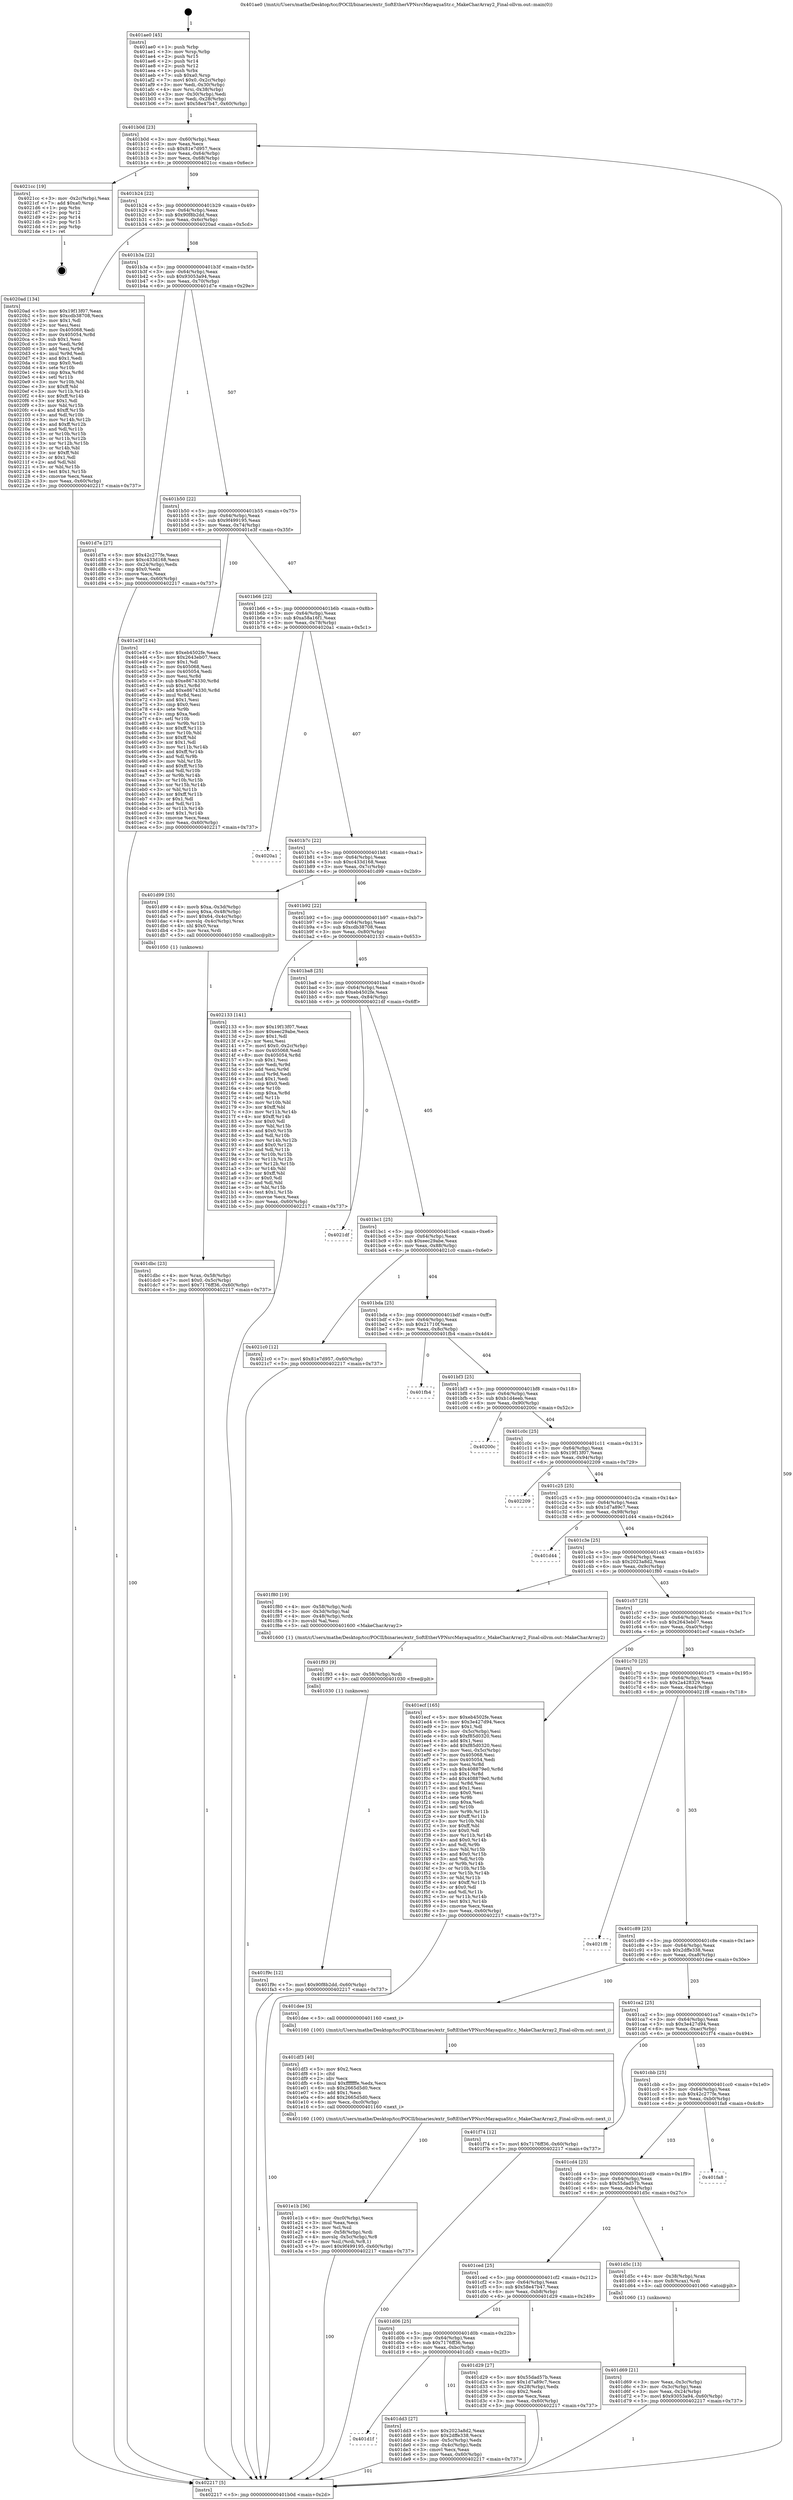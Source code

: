 digraph "0x401ae0" {
  label = "0x401ae0 (/mnt/c/Users/mathe/Desktop/tcc/POCII/binaries/extr_SoftEtherVPNsrcMayaquaStr.c_MakeCharArray2_Final-ollvm.out::main(0))"
  labelloc = "t"
  node[shape=record]

  Entry [label="",width=0.3,height=0.3,shape=circle,fillcolor=black,style=filled]
  "0x401b0d" [label="{
     0x401b0d [23]\l
     | [instrs]\l
     &nbsp;&nbsp;0x401b0d \<+3\>: mov -0x60(%rbp),%eax\l
     &nbsp;&nbsp;0x401b10 \<+2\>: mov %eax,%ecx\l
     &nbsp;&nbsp;0x401b12 \<+6\>: sub $0x81e7d957,%ecx\l
     &nbsp;&nbsp;0x401b18 \<+3\>: mov %eax,-0x64(%rbp)\l
     &nbsp;&nbsp;0x401b1b \<+3\>: mov %ecx,-0x68(%rbp)\l
     &nbsp;&nbsp;0x401b1e \<+6\>: je 00000000004021cc \<main+0x6ec\>\l
  }"]
  "0x4021cc" [label="{
     0x4021cc [19]\l
     | [instrs]\l
     &nbsp;&nbsp;0x4021cc \<+3\>: mov -0x2c(%rbp),%eax\l
     &nbsp;&nbsp;0x4021cf \<+7\>: add $0xa0,%rsp\l
     &nbsp;&nbsp;0x4021d6 \<+1\>: pop %rbx\l
     &nbsp;&nbsp;0x4021d7 \<+2\>: pop %r12\l
     &nbsp;&nbsp;0x4021d9 \<+2\>: pop %r14\l
     &nbsp;&nbsp;0x4021db \<+2\>: pop %r15\l
     &nbsp;&nbsp;0x4021dd \<+1\>: pop %rbp\l
     &nbsp;&nbsp;0x4021de \<+1\>: ret\l
  }"]
  "0x401b24" [label="{
     0x401b24 [22]\l
     | [instrs]\l
     &nbsp;&nbsp;0x401b24 \<+5\>: jmp 0000000000401b29 \<main+0x49\>\l
     &nbsp;&nbsp;0x401b29 \<+3\>: mov -0x64(%rbp),%eax\l
     &nbsp;&nbsp;0x401b2c \<+5\>: sub $0x90f8b2dd,%eax\l
     &nbsp;&nbsp;0x401b31 \<+3\>: mov %eax,-0x6c(%rbp)\l
     &nbsp;&nbsp;0x401b34 \<+6\>: je 00000000004020ad \<main+0x5cd\>\l
  }"]
  Exit [label="",width=0.3,height=0.3,shape=circle,fillcolor=black,style=filled,peripheries=2]
  "0x4020ad" [label="{
     0x4020ad [134]\l
     | [instrs]\l
     &nbsp;&nbsp;0x4020ad \<+5\>: mov $0x19f13f07,%eax\l
     &nbsp;&nbsp;0x4020b2 \<+5\>: mov $0xcdb38708,%ecx\l
     &nbsp;&nbsp;0x4020b7 \<+2\>: mov $0x1,%dl\l
     &nbsp;&nbsp;0x4020b9 \<+2\>: xor %esi,%esi\l
     &nbsp;&nbsp;0x4020bb \<+7\>: mov 0x405068,%edi\l
     &nbsp;&nbsp;0x4020c2 \<+8\>: mov 0x405054,%r8d\l
     &nbsp;&nbsp;0x4020ca \<+3\>: sub $0x1,%esi\l
     &nbsp;&nbsp;0x4020cd \<+3\>: mov %edi,%r9d\l
     &nbsp;&nbsp;0x4020d0 \<+3\>: add %esi,%r9d\l
     &nbsp;&nbsp;0x4020d3 \<+4\>: imul %r9d,%edi\l
     &nbsp;&nbsp;0x4020d7 \<+3\>: and $0x1,%edi\l
     &nbsp;&nbsp;0x4020da \<+3\>: cmp $0x0,%edi\l
     &nbsp;&nbsp;0x4020dd \<+4\>: sete %r10b\l
     &nbsp;&nbsp;0x4020e1 \<+4\>: cmp $0xa,%r8d\l
     &nbsp;&nbsp;0x4020e5 \<+4\>: setl %r11b\l
     &nbsp;&nbsp;0x4020e9 \<+3\>: mov %r10b,%bl\l
     &nbsp;&nbsp;0x4020ec \<+3\>: xor $0xff,%bl\l
     &nbsp;&nbsp;0x4020ef \<+3\>: mov %r11b,%r14b\l
     &nbsp;&nbsp;0x4020f2 \<+4\>: xor $0xff,%r14b\l
     &nbsp;&nbsp;0x4020f6 \<+3\>: xor $0x1,%dl\l
     &nbsp;&nbsp;0x4020f9 \<+3\>: mov %bl,%r15b\l
     &nbsp;&nbsp;0x4020fc \<+4\>: and $0xff,%r15b\l
     &nbsp;&nbsp;0x402100 \<+3\>: and %dl,%r10b\l
     &nbsp;&nbsp;0x402103 \<+3\>: mov %r14b,%r12b\l
     &nbsp;&nbsp;0x402106 \<+4\>: and $0xff,%r12b\l
     &nbsp;&nbsp;0x40210a \<+3\>: and %dl,%r11b\l
     &nbsp;&nbsp;0x40210d \<+3\>: or %r10b,%r15b\l
     &nbsp;&nbsp;0x402110 \<+3\>: or %r11b,%r12b\l
     &nbsp;&nbsp;0x402113 \<+3\>: xor %r12b,%r15b\l
     &nbsp;&nbsp;0x402116 \<+3\>: or %r14b,%bl\l
     &nbsp;&nbsp;0x402119 \<+3\>: xor $0xff,%bl\l
     &nbsp;&nbsp;0x40211c \<+3\>: or $0x1,%dl\l
     &nbsp;&nbsp;0x40211f \<+2\>: and %dl,%bl\l
     &nbsp;&nbsp;0x402121 \<+3\>: or %bl,%r15b\l
     &nbsp;&nbsp;0x402124 \<+4\>: test $0x1,%r15b\l
     &nbsp;&nbsp;0x402128 \<+3\>: cmovne %ecx,%eax\l
     &nbsp;&nbsp;0x40212b \<+3\>: mov %eax,-0x60(%rbp)\l
     &nbsp;&nbsp;0x40212e \<+5\>: jmp 0000000000402217 \<main+0x737\>\l
  }"]
  "0x401b3a" [label="{
     0x401b3a [22]\l
     | [instrs]\l
     &nbsp;&nbsp;0x401b3a \<+5\>: jmp 0000000000401b3f \<main+0x5f\>\l
     &nbsp;&nbsp;0x401b3f \<+3\>: mov -0x64(%rbp),%eax\l
     &nbsp;&nbsp;0x401b42 \<+5\>: sub $0x93053a94,%eax\l
     &nbsp;&nbsp;0x401b47 \<+3\>: mov %eax,-0x70(%rbp)\l
     &nbsp;&nbsp;0x401b4a \<+6\>: je 0000000000401d7e \<main+0x29e\>\l
  }"]
  "0x401f9c" [label="{
     0x401f9c [12]\l
     | [instrs]\l
     &nbsp;&nbsp;0x401f9c \<+7\>: movl $0x90f8b2dd,-0x60(%rbp)\l
     &nbsp;&nbsp;0x401fa3 \<+5\>: jmp 0000000000402217 \<main+0x737\>\l
  }"]
  "0x401d7e" [label="{
     0x401d7e [27]\l
     | [instrs]\l
     &nbsp;&nbsp;0x401d7e \<+5\>: mov $0x42c277fe,%eax\l
     &nbsp;&nbsp;0x401d83 \<+5\>: mov $0xc433d168,%ecx\l
     &nbsp;&nbsp;0x401d88 \<+3\>: mov -0x24(%rbp),%edx\l
     &nbsp;&nbsp;0x401d8b \<+3\>: cmp $0x0,%edx\l
     &nbsp;&nbsp;0x401d8e \<+3\>: cmove %ecx,%eax\l
     &nbsp;&nbsp;0x401d91 \<+3\>: mov %eax,-0x60(%rbp)\l
     &nbsp;&nbsp;0x401d94 \<+5\>: jmp 0000000000402217 \<main+0x737\>\l
  }"]
  "0x401b50" [label="{
     0x401b50 [22]\l
     | [instrs]\l
     &nbsp;&nbsp;0x401b50 \<+5\>: jmp 0000000000401b55 \<main+0x75\>\l
     &nbsp;&nbsp;0x401b55 \<+3\>: mov -0x64(%rbp),%eax\l
     &nbsp;&nbsp;0x401b58 \<+5\>: sub $0x9f499195,%eax\l
     &nbsp;&nbsp;0x401b5d \<+3\>: mov %eax,-0x74(%rbp)\l
     &nbsp;&nbsp;0x401b60 \<+6\>: je 0000000000401e3f \<main+0x35f\>\l
  }"]
  "0x401f93" [label="{
     0x401f93 [9]\l
     | [instrs]\l
     &nbsp;&nbsp;0x401f93 \<+4\>: mov -0x58(%rbp),%rdi\l
     &nbsp;&nbsp;0x401f97 \<+5\>: call 0000000000401030 \<free@plt\>\l
     | [calls]\l
     &nbsp;&nbsp;0x401030 \{1\} (unknown)\l
  }"]
  "0x401e3f" [label="{
     0x401e3f [144]\l
     | [instrs]\l
     &nbsp;&nbsp;0x401e3f \<+5\>: mov $0xeb4502fe,%eax\l
     &nbsp;&nbsp;0x401e44 \<+5\>: mov $0x2643eb07,%ecx\l
     &nbsp;&nbsp;0x401e49 \<+2\>: mov $0x1,%dl\l
     &nbsp;&nbsp;0x401e4b \<+7\>: mov 0x405068,%esi\l
     &nbsp;&nbsp;0x401e52 \<+7\>: mov 0x405054,%edi\l
     &nbsp;&nbsp;0x401e59 \<+3\>: mov %esi,%r8d\l
     &nbsp;&nbsp;0x401e5c \<+7\>: sub $0xe8674330,%r8d\l
     &nbsp;&nbsp;0x401e63 \<+4\>: sub $0x1,%r8d\l
     &nbsp;&nbsp;0x401e67 \<+7\>: add $0xe8674330,%r8d\l
     &nbsp;&nbsp;0x401e6e \<+4\>: imul %r8d,%esi\l
     &nbsp;&nbsp;0x401e72 \<+3\>: and $0x1,%esi\l
     &nbsp;&nbsp;0x401e75 \<+3\>: cmp $0x0,%esi\l
     &nbsp;&nbsp;0x401e78 \<+4\>: sete %r9b\l
     &nbsp;&nbsp;0x401e7c \<+3\>: cmp $0xa,%edi\l
     &nbsp;&nbsp;0x401e7f \<+4\>: setl %r10b\l
     &nbsp;&nbsp;0x401e83 \<+3\>: mov %r9b,%r11b\l
     &nbsp;&nbsp;0x401e86 \<+4\>: xor $0xff,%r11b\l
     &nbsp;&nbsp;0x401e8a \<+3\>: mov %r10b,%bl\l
     &nbsp;&nbsp;0x401e8d \<+3\>: xor $0xff,%bl\l
     &nbsp;&nbsp;0x401e90 \<+3\>: xor $0x1,%dl\l
     &nbsp;&nbsp;0x401e93 \<+3\>: mov %r11b,%r14b\l
     &nbsp;&nbsp;0x401e96 \<+4\>: and $0xff,%r14b\l
     &nbsp;&nbsp;0x401e9a \<+3\>: and %dl,%r9b\l
     &nbsp;&nbsp;0x401e9d \<+3\>: mov %bl,%r15b\l
     &nbsp;&nbsp;0x401ea0 \<+4\>: and $0xff,%r15b\l
     &nbsp;&nbsp;0x401ea4 \<+3\>: and %dl,%r10b\l
     &nbsp;&nbsp;0x401ea7 \<+3\>: or %r9b,%r14b\l
     &nbsp;&nbsp;0x401eaa \<+3\>: or %r10b,%r15b\l
     &nbsp;&nbsp;0x401ead \<+3\>: xor %r15b,%r14b\l
     &nbsp;&nbsp;0x401eb0 \<+3\>: or %bl,%r11b\l
     &nbsp;&nbsp;0x401eb3 \<+4\>: xor $0xff,%r11b\l
     &nbsp;&nbsp;0x401eb7 \<+3\>: or $0x1,%dl\l
     &nbsp;&nbsp;0x401eba \<+3\>: and %dl,%r11b\l
     &nbsp;&nbsp;0x401ebd \<+3\>: or %r11b,%r14b\l
     &nbsp;&nbsp;0x401ec0 \<+4\>: test $0x1,%r14b\l
     &nbsp;&nbsp;0x401ec4 \<+3\>: cmovne %ecx,%eax\l
     &nbsp;&nbsp;0x401ec7 \<+3\>: mov %eax,-0x60(%rbp)\l
     &nbsp;&nbsp;0x401eca \<+5\>: jmp 0000000000402217 \<main+0x737\>\l
  }"]
  "0x401b66" [label="{
     0x401b66 [22]\l
     | [instrs]\l
     &nbsp;&nbsp;0x401b66 \<+5\>: jmp 0000000000401b6b \<main+0x8b\>\l
     &nbsp;&nbsp;0x401b6b \<+3\>: mov -0x64(%rbp),%eax\l
     &nbsp;&nbsp;0x401b6e \<+5\>: sub $0xa58a16f1,%eax\l
     &nbsp;&nbsp;0x401b73 \<+3\>: mov %eax,-0x78(%rbp)\l
     &nbsp;&nbsp;0x401b76 \<+6\>: je 00000000004020a1 \<main+0x5c1\>\l
  }"]
  "0x401e1b" [label="{
     0x401e1b [36]\l
     | [instrs]\l
     &nbsp;&nbsp;0x401e1b \<+6\>: mov -0xc0(%rbp),%ecx\l
     &nbsp;&nbsp;0x401e21 \<+3\>: imul %eax,%ecx\l
     &nbsp;&nbsp;0x401e24 \<+3\>: mov %cl,%sil\l
     &nbsp;&nbsp;0x401e27 \<+4\>: mov -0x58(%rbp),%rdi\l
     &nbsp;&nbsp;0x401e2b \<+4\>: movslq -0x5c(%rbp),%r8\l
     &nbsp;&nbsp;0x401e2f \<+4\>: mov %sil,(%rdi,%r8,1)\l
     &nbsp;&nbsp;0x401e33 \<+7\>: movl $0x9f499195,-0x60(%rbp)\l
     &nbsp;&nbsp;0x401e3a \<+5\>: jmp 0000000000402217 \<main+0x737\>\l
  }"]
  "0x4020a1" [label="{
     0x4020a1\l
  }", style=dashed]
  "0x401b7c" [label="{
     0x401b7c [22]\l
     | [instrs]\l
     &nbsp;&nbsp;0x401b7c \<+5\>: jmp 0000000000401b81 \<main+0xa1\>\l
     &nbsp;&nbsp;0x401b81 \<+3\>: mov -0x64(%rbp),%eax\l
     &nbsp;&nbsp;0x401b84 \<+5\>: sub $0xc433d168,%eax\l
     &nbsp;&nbsp;0x401b89 \<+3\>: mov %eax,-0x7c(%rbp)\l
     &nbsp;&nbsp;0x401b8c \<+6\>: je 0000000000401d99 \<main+0x2b9\>\l
  }"]
  "0x401df3" [label="{
     0x401df3 [40]\l
     | [instrs]\l
     &nbsp;&nbsp;0x401df3 \<+5\>: mov $0x2,%ecx\l
     &nbsp;&nbsp;0x401df8 \<+1\>: cltd\l
     &nbsp;&nbsp;0x401df9 \<+2\>: idiv %ecx\l
     &nbsp;&nbsp;0x401dfb \<+6\>: imul $0xfffffffe,%edx,%ecx\l
     &nbsp;&nbsp;0x401e01 \<+6\>: sub $0x2665d5d0,%ecx\l
     &nbsp;&nbsp;0x401e07 \<+3\>: add $0x1,%ecx\l
     &nbsp;&nbsp;0x401e0a \<+6\>: add $0x2665d5d0,%ecx\l
     &nbsp;&nbsp;0x401e10 \<+6\>: mov %ecx,-0xc0(%rbp)\l
     &nbsp;&nbsp;0x401e16 \<+5\>: call 0000000000401160 \<next_i\>\l
     | [calls]\l
     &nbsp;&nbsp;0x401160 \{100\} (/mnt/c/Users/mathe/Desktop/tcc/POCII/binaries/extr_SoftEtherVPNsrcMayaquaStr.c_MakeCharArray2_Final-ollvm.out::next_i)\l
  }"]
  "0x401d99" [label="{
     0x401d99 [35]\l
     | [instrs]\l
     &nbsp;&nbsp;0x401d99 \<+4\>: movb $0xa,-0x3d(%rbp)\l
     &nbsp;&nbsp;0x401d9d \<+8\>: movq $0xa,-0x48(%rbp)\l
     &nbsp;&nbsp;0x401da5 \<+7\>: movl $0x64,-0x4c(%rbp)\l
     &nbsp;&nbsp;0x401dac \<+4\>: movslq -0x4c(%rbp),%rax\l
     &nbsp;&nbsp;0x401db0 \<+4\>: shl $0x0,%rax\l
     &nbsp;&nbsp;0x401db4 \<+3\>: mov %rax,%rdi\l
     &nbsp;&nbsp;0x401db7 \<+5\>: call 0000000000401050 \<malloc@plt\>\l
     | [calls]\l
     &nbsp;&nbsp;0x401050 \{1\} (unknown)\l
  }"]
  "0x401b92" [label="{
     0x401b92 [22]\l
     | [instrs]\l
     &nbsp;&nbsp;0x401b92 \<+5\>: jmp 0000000000401b97 \<main+0xb7\>\l
     &nbsp;&nbsp;0x401b97 \<+3\>: mov -0x64(%rbp),%eax\l
     &nbsp;&nbsp;0x401b9a \<+5\>: sub $0xcdb38708,%eax\l
     &nbsp;&nbsp;0x401b9f \<+3\>: mov %eax,-0x80(%rbp)\l
     &nbsp;&nbsp;0x401ba2 \<+6\>: je 0000000000402133 \<main+0x653\>\l
  }"]
  "0x401d1f" [label="{
     0x401d1f\l
  }", style=dashed]
  "0x402133" [label="{
     0x402133 [141]\l
     | [instrs]\l
     &nbsp;&nbsp;0x402133 \<+5\>: mov $0x19f13f07,%eax\l
     &nbsp;&nbsp;0x402138 \<+5\>: mov $0xeec29abe,%ecx\l
     &nbsp;&nbsp;0x40213d \<+2\>: mov $0x1,%dl\l
     &nbsp;&nbsp;0x40213f \<+2\>: xor %esi,%esi\l
     &nbsp;&nbsp;0x402141 \<+7\>: movl $0x0,-0x2c(%rbp)\l
     &nbsp;&nbsp;0x402148 \<+7\>: mov 0x405068,%edi\l
     &nbsp;&nbsp;0x40214f \<+8\>: mov 0x405054,%r8d\l
     &nbsp;&nbsp;0x402157 \<+3\>: sub $0x1,%esi\l
     &nbsp;&nbsp;0x40215a \<+3\>: mov %edi,%r9d\l
     &nbsp;&nbsp;0x40215d \<+3\>: add %esi,%r9d\l
     &nbsp;&nbsp;0x402160 \<+4\>: imul %r9d,%edi\l
     &nbsp;&nbsp;0x402164 \<+3\>: and $0x1,%edi\l
     &nbsp;&nbsp;0x402167 \<+3\>: cmp $0x0,%edi\l
     &nbsp;&nbsp;0x40216a \<+4\>: sete %r10b\l
     &nbsp;&nbsp;0x40216e \<+4\>: cmp $0xa,%r8d\l
     &nbsp;&nbsp;0x402172 \<+4\>: setl %r11b\l
     &nbsp;&nbsp;0x402176 \<+3\>: mov %r10b,%bl\l
     &nbsp;&nbsp;0x402179 \<+3\>: xor $0xff,%bl\l
     &nbsp;&nbsp;0x40217c \<+3\>: mov %r11b,%r14b\l
     &nbsp;&nbsp;0x40217f \<+4\>: xor $0xff,%r14b\l
     &nbsp;&nbsp;0x402183 \<+3\>: xor $0x0,%dl\l
     &nbsp;&nbsp;0x402186 \<+3\>: mov %bl,%r15b\l
     &nbsp;&nbsp;0x402189 \<+4\>: and $0x0,%r15b\l
     &nbsp;&nbsp;0x40218d \<+3\>: and %dl,%r10b\l
     &nbsp;&nbsp;0x402190 \<+3\>: mov %r14b,%r12b\l
     &nbsp;&nbsp;0x402193 \<+4\>: and $0x0,%r12b\l
     &nbsp;&nbsp;0x402197 \<+3\>: and %dl,%r11b\l
     &nbsp;&nbsp;0x40219a \<+3\>: or %r10b,%r15b\l
     &nbsp;&nbsp;0x40219d \<+3\>: or %r11b,%r12b\l
     &nbsp;&nbsp;0x4021a0 \<+3\>: xor %r12b,%r15b\l
     &nbsp;&nbsp;0x4021a3 \<+3\>: or %r14b,%bl\l
     &nbsp;&nbsp;0x4021a6 \<+3\>: xor $0xff,%bl\l
     &nbsp;&nbsp;0x4021a9 \<+3\>: or $0x0,%dl\l
     &nbsp;&nbsp;0x4021ac \<+2\>: and %dl,%bl\l
     &nbsp;&nbsp;0x4021ae \<+3\>: or %bl,%r15b\l
     &nbsp;&nbsp;0x4021b1 \<+4\>: test $0x1,%r15b\l
     &nbsp;&nbsp;0x4021b5 \<+3\>: cmovne %ecx,%eax\l
     &nbsp;&nbsp;0x4021b8 \<+3\>: mov %eax,-0x60(%rbp)\l
     &nbsp;&nbsp;0x4021bb \<+5\>: jmp 0000000000402217 \<main+0x737\>\l
  }"]
  "0x401ba8" [label="{
     0x401ba8 [25]\l
     | [instrs]\l
     &nbsp;&nbsp;0x401ba8 \<+5\>: jmp 0000000000401bad \<main+0xcd\>\l
     &nbsp;&nbsp;0x401bad \<+3\>: mov -0x64(%rbp),%eax\l
     &nbsp;&nbsp;0x401bb0 \<+5\>: sub $0xeb4502fe,%eax\l
     &nbsp;&nbsp;0x401bb5 \<+6\>: mov %eax,-0x84(%rbp)\l
     &nbsp;&nbsp;0x401bbb \<+6\>: je 00000000004021df \<main+0x6ff\>\l
  }"]
  "0x401dd3" [label="{
     0x401dd3 [27]\l
     | [instrs]\l
     &nbsp;&nbsp;0x401dd3 \<+5\>: mov $0x2023a8d2,%eax\l
     &nbsp;&nbsp;0x401dd8 \<+5\>: mov $0x2dffe338,%ecx\l
     &nbsp;&nbsp;0x401ddd \<+3\>: mov -0x5c(%rbp),%edx\l
     &nbsp;&nbsp;0x401de0 \<+3\>: cmp -0x4c(%rbp),%edx\l
     &nbsp;&nbsp;0x401de3 \<+3\>: cmovl %ecx,%eax\l
     &nbsp;&nbsp;0x401de6 \<+3\>: mov %eax,-0x60(%rbp)\l
     &nbsp;&nbsp;0x401de9 \<+5\>: jmp 0000000000402217 \<main+0x737\>\l
  }"]
  "0x4021df" [label="{
     0x4021df\l
  }", style=dashed]
  "0x401bc1" [label="{
     0x401bc1 [25]\l
     | [instrs]\l
     &nbsp;&nbsp;0x401bc1 \<+5\>: jmp 0000000000401bc6 \<main+0xe6\>\l
     &nbsp;&nbsp;0x401bc6 \<+3\>: mov -0x64(%rbp),%eax\l
     &nbsp;&nbsp;0x401bc9 \<+5\>: sub $0xeec29abe,%eax\l
     &nbsp;&nbsp;0x401bce \<+6\>: mov %eax,-0x88(%rbp)\l
     &nbsp;&nbsp;0x401bd4 \<+6\>: je 00000000004021c0 \<main+0x6e0\>\l
  }"]
  "0x401dbc" [label="{
     0x401dbc [23]\l
     | [instrs]\l
     &nbsp;&nbsp;0x401dbc \<+4\>: mov %rax,-0x58(%rbp)\l
     &nbsp;&nbsp;0x401dc0 \<+7\>: movl $0x0,-0x5c(%rbp)\l
     &nbsp;&nbsp;0x401dc7 \<+7\>: movl $0x7176ff36,-0x60(%rbp)\l
     &nbsp;&nbsp;0x401dce \<+5\>: jmp 0000000000402217 \<main+0x737\>\l
  }"]
  "0x4021c0" [label="{
     0x4021c0 [12]\l
     | [instrs]\l
     &nbsp;&nbsp;0x4021c0 \<+7\>: movl $0x81e7d957,-0x60(%rbp)\l
     &nbsp;&nbsp;0x4021c7 \<+5\>: jmp 0000000000402217 \<main+0x737\>\l
  }"]
  "0x401bda" [label="{
     0x401bda [25]\l
     | [instrs]\l
     &nbsp;&nbsp;0x401bda \<+5\>: jmp 0000000000401bdf \<main+0xff\>\l
     &nbsp;&nbsp;0x401bdf \<+3\>: mov -0x64(%rbp),%eax\l
     &nbsp;&nbsp;0x401be2 \<+5\>: sub $0x21710f,%eax\l
     &nbsp;&nbsp;0x401be7 \<+6\>: mov %eax,-0x8c(%rbp)\l
     &nbsp;&nbsp;0x401bed \<+6\>: je 0000000000401fb4 \<main+0x4d4\>\l
  }"]
  "0x401d69" [label="{
     0x401d69 [21]\l
     | [instrs]\l
     &nbsp;&nbsp;0x401d69 \<+3\>: mov %eax,-0x3c(%rbp)\l
     &nbsp;&nbsp;0x401d6c \<+3\>: mov -0x3c(%rbp),%eax\l
     &nbsp;&nbsp;0x401d6f \<+3\>: mov %eax,-0x24(%rbp)\l
     &nbsp;&nbsp;0x401d72 \<+7\>: movl $0x93053a94,-0x60(%rbp)\l
     &nbsp;&nbsp;0x401d79 \<+5\>: jmp 0000000000402217 \<main+0x737\>\l
  }"]
  "0x401fb4" [label="{
     0x401fb4\l
  }", style=dashed]
  "0x401bf3" [label="{
     0x401bf3 [25]\l
     | [instrs]\l
     &nbsp;&nbsp;0x401bf3 \<+5\>: jmp 0000000000401bf8 \<main+0x118\>\l
     &nbsp;&nbsp;0x401bf8 \<+3\>: mov -0x64(%rbp),%eax\l
     &nbsp;&nbsp;0x401bfb \<+5\>: sub $0xb1d4eeb,%eax\l
     &nbsp;&nbsp;0x401c00 \<+6\>: mov %eax,-0x90(%rbp)\l
     &nbsp;&nbsp;0x401c06 \<+6\>: je 000000000040200c \<main+0x52c\>\l
  }"]
  "0x401ae0" [label="{
     0x401ae0 [45]\l
     | [instrs]\l
     &nbsp;&nbsp;0x401ae0 \<+1\>: push %rbp\l
     &nbsp;&nbsp;0x401ae1 \<+3\>: mov %rsp,%rbp\l
     &nbsp;&nbsp;0x401ae4 \<+2\>: push %r15\l
     &nbsp;&nbsp;0x401ae6 \<+2\>: push %r14\l
     &nbsp;&nbsp;0x401ae8 \<+2\>: push %r12\l
     &nbsp;&nbsp;0x401aea \<+1\>: push %rbx\l
     &nbsp;&nbsp;0x401aeb \<+7\>: sub $0xa0,%rsp\l
     &nbsp;&nbsp;0x401af2 \<+7\>: movl $0x0,-0x2c(%rbp)\l
     &nbsp;&nbsp;0x401af9 \<+3\>: mov %edi,-0x30(%rbp)\l
     &nbsp;&nbsp;0x401afc \<+4\>: mov %rsi,-0x38(%rbp)\l
     &nbsp;&nbsp;0x401b00 \<+3\>: mov -0x30(%rbp),%edi\l
     &nbsp;&nbsp;0x401b03 \<+3\>: mov %edi,-0x28(%rbp)\l
     &nbsp;&nbsp;0x401b06 \<+7\>: movl $0x58e47b47,-0x60(%rbp)\l
  }"]
  "0x40200c" [label="{
     0x40200c\l
  }", style=dashed]
  "0x401c0c" [label="{
     0x401c0c [25]\l
     | [instrs]\l
     &nbsp;&nbsp;0x401c0c \<+5\>: jmp 0000000000401c11 \<main+0x131\>\l
     &nbsp;&nbsp;0x401c11 \<+3\>: mov -0x64(%rbp),%eax\l
     &nbsp;&nbsp;0x401c14 \<+5\>: sub $0x19f13f07,%eax\l
     &nbsp;&nbsp;0x401c19 \<+6\>: mov %eax,-0x94(%rbp)\l
     &nbsp;&nbsp;0x401c1f \<+6\>: je 0000000000402209 \<main+0x729\>\l
  }"]
  "0x402217" [label="{
     0x402217 [5]\l
     | [instrs]\l
     &nbsp;&nbsp;0x402217 \<+5\>: jmp 0000000000401b0d \<main+0x2d\>\l
  }"]
  "0x402209" [label="{
     0x402209\l
  }", style=dashed]
  "0x401c25" [label="{
     0x401c25 [25]\l
     | [instrs]\l
     &nbsp;&nbsp;0x401c25 \<+5\>: jmp 0000000000401c2a \<main+0x14a\>\l
     &nbsp;&nbsp;0x401c2a \<+3\>: mov -0x64(%rbp),%eax\l
     &nbsp;&nbsp;0x401c2d \<+5\>: sub $0x1d7a89c7,%eax\l
     &nbsp;&nbsp;0x401c32 \<+6\>: mov %eax,-0x98(%rbp)\l
     &nbsp;&nbsp;0x401c38 \<+6\>: je 0000000000401d44 \<main+0x264\>\l
  }"]
  "0x401d06" [label="{
     0x401d06 [25]\l
     | [instrs]\l
     &nbsp;&nbsp;0x401d06 \<+5\>: jmp 0000000000401d0b \<main+0x22b\>\l
     &nbsp;&nbsp;0x401d0b \<+3\>: mov -0x64(%rbp),%eax\l
     &nbsp;&nbsp;0x401d0e \<+5\>: sub $0x7176ff36,%eax\l
     &nbsp;&nbsp;0x401d13 \<+6\>: mov %eax,-0xbc(%rbp)\l
     &nbsp;&nbsp;0x401d19 \<+6\>: je 0000000000401dd3 \<main+0x2f3\>\l
  }"]
  "0x401d44" [label="{
     0x401d44\l
  }", style=dashed]
  "0x401c3e" [label="{
     0x401c3e [25]\l
     | [instrs]\l
     &nbsp;&nbsp;0x401c3e \<+5\>: jmp 0000000000401c43 \<main+0x163\>\l
     &nbsp;&nbsp;0x401c43 \<+3\>: mov -0x64(%rbp),%eax\l
     &nbsp;&nbsp;0x401c46 \<+5\>: sub $0x2023a8d2,%eax\l
     &nbsp;&nbsp;0x401c4b \<+6\>: mov %eax,-0x9c(%rbp)\l
     &nbsp;&nbsp;0x401c51 \<+6\>: je 0000000000401f80 \<main+0x4a0\>\l
  }"]
  "0x401d29" [label="{
     0x401d29 [27]\l
     | [instrs]\l
     &nbsp;&nbsp;0x401d29 \<+5\>: mov $0x55dad57b,%eax\l
     &nbsp;&nbsp;0x401d2e \<+5\>: mov $0x1d7a89c7,%ecx\l
     &nbsp;&nbsp;0x401d33 \<+3\>: mov -0x28(%rbp),%edx\l
     &nbsp;&nbsp;0x401d36 \<+3\>: cmp $0x2,%edx\l
     &nbsp;&nbsp;0x401d39 \<+3\>: cmovne %ecx,%eax\l
     &nbsp;&nbsp;0x401d3c \<+3\>: mov %eax,-0x60(%rbp)\l
     &nbsp;&nbsp;0x401d3f \<+5\>: jmp 0000000000402217 \<main+0x737\>\l
  }"]
  "0x401f80" [label="{
     0x401f80 [19]\l
     | [instrs]\l
     &nbsp;&nbsp;0x401f80 \<+4\>: mov -0x58(%rbp),%rdi\l
     &nbsp;&nbsp;0x401f84 \<+3\>: mov -0x3d(%rbp),%al\l
     &nbsp;&nbsp;0x401f87 \<+4\>: mov -0x48(%rbp),%rdx\l
     &nbsp;&nbsp;0x401f8b \<+3\>: movsbl %al,%esi\l
     &nbsp;&nbsp;0x401f8e \<+5\>: call 0000000000401600 \<MakeCharArray2\>\l
     | [calls]\l
     &nbsp;&nbsp;0x401600 \{1\} (/mnt/c/Users/mathe/Desktop/tcc/POCII/binaries/extr_SoftEtherVPNsrcMayaquaStr.c_MakeCharArray2_Final-ollvm.out::MakeCharArray2)\l
  }"]
  "0x401c57" [label="{
     0x401c57 [25]\l
     | [instrs]\l
     &nbsp;&nbsp;0x401c57 \<+5\>: jmp 0000000000401c5c \<main+0x17c\>\l
     &nbsp;&nbsp;0x401c5c \<+3\>: mov -0x64(%rbp),%eax\l
     &nbsp;&nbsp;0x401c5f \<+5\>: sub $0x2643eb07,%eax\l
     &nbsp;&nbsp;0x401c64 \<+6\>: mov %eax,-0xa0(%rbp)\l
     &nbsp;&nbsp;0x401c6a \<+6\>: je 0000000000401ecf \<main+0x3ef\>\l
  }"]
  "0x401ced" [label="{
     0x401ced [25]\l
     | [instrs]\l
     &nbsp;&nbsp;0x401ced \<+5\>: jmp 0000000000401cf2 \<main+0x212\>\l
     &nbsp;&nbsp;0x401cf2 \<+3\>: mov -0x64(%rbp),%eax\l
     &nbsp;&nbsp;0x401cf5 \<+5\>: sub $0x58e47b47,%eax\l
     &nbsp;&nbsp;0x401cfa \<+6\>: mov %eax,-0xb8(%rbp)\l
     &nbsp;&nbsp;0x401d00 \<+6\>: je 0000000000401d29 \<main+0x249\>\l
  }"]
  "0x401ecf" [label="{
     0x401ecf [165]\l
     | [instrs]\l
     &nbsp;&nbsp;0x401ecf \<+5\>: mov $0xeb4502fe,%eax\l
     &nbsp;&nbsp;0x401ed4 \<+5\>: mov $0x3e427d94,%ecx\l
     &nbsp;&nbsp;0x401ed9 \<+2\>: mov $0x1,%dl\l
     &nbsp;&nbsp;0x401edb \<+3\>: mov -0x5c(%rbp),%esi\l
     &nbsp;&nbsp;0x401ede \<+6\>: sub $0xf85d0320,%esi\l
     &nbsp;&nbsp;0x401ee4 \<+3\>: add $0x1,%esi\l
     &nbsp;&nbsp;0x401ee7 \<+6\>: add $0xf85d0320,%esi\l
     &nbsp;&nbsp;0x401eed \<+3\>: mov %esi,-0x5c(%rbp)\l
     &nbsp;&nbsp;0x401ef0 \<+7\>: mov 0x405068,%esi\l
     &nbsp;&nbsp;0x401ef7 \<+7\>: mov 0x405054,%edi\l
     &nbsp;&nbsp;0x401efe \<+3\>: mov %esi,%r8d\l
     &nbsp;&nbsp;0x401f01 \<+7\>: sub $0x408879e0,%r8d\l
     &nbsp;&nbsp;0x401f08 \<+4\>: sub $0x1,%r8d\l
     &nbsp;&nbsp;0x401f0c \<+7\>: add $0x408879e0,%r8d\l
     &nbsp;&nbsp;0x401f13 \<+4\>: imul %r8d,%esi\l
     &nbsp;&nbsp;0x401f17 \<+3\>: and $0x1,%esi\l
     &nbsp;&nbsp;0x401f1a \<+3\>: cmp $0x0,%esi\l
     &nbsp;&nbsp;0x401f1d \<+4\>: sete %r9b\l
     &nbsp;&nbsp;0x401f21 \<+3\>: cmp $0xa,%edi\l
     &nbsp;&nbsp;0x401f24 \<+4\>: setl %r10b\l
     &nbsp;&nbsp;0x401f28 \<+3\>: mov %r9b,%r11b\l
     &nbsp;&nbsp;0x401f2b \<+4\>: xor $0xff,%r11b\l
     &nbsp;&nbsp;0x401f2f \<+3\>: mov %r10b,%bl\l
     &nbsp;&nbsp;0x401f32 \<+3\>: xor $0xff,%bl\l
     &nbsp;&nbsp;0x401f35 \<+3\>: xor $0x0,%dl\l
     &nbsp;&nbsp;0x401f38 \<+3\>: mov %r11b,%r14b\l
     &nbsp;&nbsp;0x401f3b \<+4\>: and $0x0,%r14b\l
     &nbsp;&nbsp;0x401f3f \<+3\>: and %dl,%r9b\l
     &nbsp;&nbsp;0x401f42 \<+3\>: mov %bl,%r15b\l
     &nbsp;&nbsp;0x401f45 \<+4\>: and $0x0,%r15b\l
     &nbsp;&nbsp;0x401f49 \<+3\>: and %dl,%r10b\l
     &nbsp;&nbsp;0x401f4c \<+3\>: or %r9b,%r14b\l
     &nbsp;&nbsp;0x401f4f \<+3\>: or %r10b,%r15b\l
     &nbsp;&nbsp;0x401f52 \<+3\>: xor %r15b,%r14b\l
     &nbsp;&nbsp;0x401f55 \<+3\>: or %bl,%r11b\l
     &nbsp;&nbsp;0x401f58 \<+4\>: xor $0xff,%r11b\l
     &nbsp;&nbsp;0x401f5c \<+3\>: or $0x0,%dl\l
     &nbsp;&nbsp;0x401f5f \<+3\>: and %dl,%r11b\l
     &nbsp;&nbsp;0x401f62 \<+3\>: or %r11b,%r14b\l
     &nbsp;&nbsp;0x401f65 \<+4\>: test $0x1,%r14b\l
     &nbsp;&nbsp;0x401f69 \<+3\>: cmovne %ecx,%eax\l
     &nbsp;&nbsp;0x401f6c \<+3\>: mov %eax,-0x60(%rbp)\l
     &nbsp;&nbsp;0x401f6f \<+5\>: jmp 0000000000402217 \<main+0x737\>\l
  }"]
  "0x401c70" [label="{
     0x401c70 [25]\l
     | [instrs]\l
     &nbsp;&nbsp;0x401c70 \<+5\>: jmp 0000000000401c75 \<main+0x195\>\l
     &nbsp;&nbsp;0x401c75 \<+3\>: mov -0x64(%rbp),%eax\l
     &nbsp;&nbsp;0x401c78 \<+5\>: sub $0x2a428329,%eax\l
     &nbsp;&nbsp;0x401c7d \<+6\>: mov %eax,-0xa4(%rbp)\l
     &nbsp;&nbsp;0x401c83 \<+6\>: je 00000000004021f8 \<main+0x718\>\l
  }"]
  "0x401d5c" [label="{
     0x401d5c [13]\l
     | [instrs]\l
     &nbsp;&nbsp;0x401d5c \<+4\>: mov -0x38(%rbp),%rax\l
     &nbsp;&nbsp;0x401d60 \<+4\>: mov 0x8(%rax),%rdi\l
     &nbsp;&nbsp;0x401d64 \<+5\>: call 0000000000401060 \<atoi@plt\>\l
     | [calls]\l
     &nbsp;&nbsp;0x401060 \{1\} (unknown)\l
  }"]
  "0x4021f8" [label="{
     0x4021f8\l
  }", style=dashed]
  "0x401c89" [label="{
     0x401c89 [25]\l
     | [instrs]\l
     &nbsp;&nbsp;0x401c89 \<+5\>: jmp 0000000000401c8e \<main+0x1ae\>\l
     &nbsp;&nbsp;0x401c8e \<+3\>: mov -0x64(%rbp),%eax\l
     &nbsp;&nbsp;0x401c91 \<+5\>: sub $0x2dffe338,%eax\l
     &nbsp;&nbsp;0x401c96 \<+6\>: mov %eax,-0xa8(%rbp)\l
     &nbsp;&nbsp;0x401c9c \<+6\>: je 0000000000401dee \<main+0x30e\>\l
  }"]
  "0x401cd4" [label="{
     0x401cd4 [25]\l
     | [instrs]\l
     &nbsp;&nbsp;0x401cd4 \<+5\>: jmp 0000000000401cd9 \<main+0x1f9\>\l
     &nbsp;&nbsp;0x401cd9 \<+3\>: mov -0x64(%rbp),%eax\l
     &nbsp;&nbsp;0x401cdc \<+5\>: sub $0x55dad57b,%eax\l
     &nbsp;&nbsp;0x401ce1 \<+6\>: mov %eax,-0xb4(%rbp)\l
     &nbsp;&nbsp;0x401ce7 \<+6\>: je 0000000000401d5c \<main+0x27c\>\l
  }"]
  "0x401dee" [label="{
     0x401dee [5]\l
     | [instrs]\l
     &nbsp;&nbsp;0x401dee \<+5\>: call 0000000000401160 \<next_i\>\l
     | [calls]\l
     &nbsp;&nbsp;0x401160 \{100\} (/mnt/c/Users/mathe/Desktop/tcc/POCII/binaries/extr_SoftEtherVPNsrcMayaquaStr.c_MakeCharArray2_Final-ollvm.out::next_i)\l
  }"]
  "0x401ca2" [label="{
     0x401ca2 [25]\l
     | [instrs]\l
     &nbsp;&nbsp;0x401ca2 \<+5\>: jmp 0000000000401ca7 \<main+0x1c7\>\l
     &nbsp;&nbsp;0x401ca7 \<+3\>: mov -0x64(%rbp),%eax\l
     &nbsp;&nbsp;0x401caa \<+5\>: sub $0x3e427d94,%eax\l
     &nbsp;&nbsp;0x401caf \<+6\>: mov %eax,-0xac(%rbp)\l
     &nbsp;&nbsp;0x401cb5 \<+6\>: je 0000000000401f74 \<main+0x494\>\l
  }"]
  "0x401fa8" [label="{
     0x401fa8\l
  }", style=dashed]
  "0x401f74" [label="{
     0x401f74 [12]\l
     | [instrs]\l
     &nbsp;&nbsp;0x401f74 \<+7\>: movl $0x7176ff36,-0x60(%rbp)\l
     &nbsp;&nbsp;0x401f7b \<+5\>: jmp 0000000000402217 \<main+0x737\>\l
  }"]
  "0x401cbb" [label="{
     0x401cbb [25]\l
     | [instrs]\l
     &nbsp;&nbsp;0x401cbb \<+5\>: jmp 0000000000401cc0 \<main+0x1e0\>\l
     &nbsp;&nbsp;0x401cc0 \<+3\>: mov -0x64(%rbp),%eax\l
     &nbsp;&nbsp;0x401cc3 \<+5\>: sub $0x42c277fe,%eax\l
     &nbsp;&nbsp;0x401cc8 \<+6\>: mov %eax,-0xb0(%rbp)\l
     &nbsp;&nbsp;0x401cce \<+6\>: je 0000000000401fa8 \<main+0x4c8\>\l
  }"]
  Entry -> "0x401ae0" [label=" 1"]
  "0x401b0d" -> "0x4021cc" [label=" 1"]
  "0x401b0d" -> "0x401b24" [label=" 509"]
  "0x4021cc" -> Exit [label=" 1"]
  "0x401b24" -> "0x4020ad" [label=" 1"]
  "0x401b24" -> "0x401b3a" [label=" 508"]
  "0x4021c0" -> "0x402217" [label=" 1"]
  "0x401b3a" -> "0x401d7e" [label=" 1"]
  "0x401b3a" -> "0x401b50" [label=" 507"]
  "0x402133" -> "0x402217" [label=" 1"]
  "0x401b50" -> "0x401e3f" [label=" 100"]
  "0x401b50" -> "0x401b66" [label=" 407"]
  "0x4020ad" -> "0x402217" [label=" 1"]
  "0x401b66" -> "0x4020a1" [label=" 0"]
  "0x401b66" -> "0x401b7c" [label=" 407"]
  "0x401f9c" -> "0x402217" [label=" 1"]
  "0x401b7c" -> "0x401d99" [label=" 1"]
  "0x401b7c" -> "0x401b92" [label=" 406"]
  "0x401f93" -> "0x401f9c" [label=" 1"]
  "0x401b92" -> "0x402133" [label=" 1"]
  "0x401b92" -> "0x401ba8" [label=" 405"]
  "0x401f80" -> "0x401f93" [label=" 1"]
  "0x401ba8" -> "0x4021df" [label=" 0"]
  "0x401ba8" -> "0x401bc1" [label=" 405"]
  "0x401f74" -> "0x402217" [label=" 100"]
  "0x401bc1" -> "0x4021c0" [label=" 1"]
  "0x401bc1" -> "0x401bda" [label=" 404"]
  "0x401e3f" -> "0x402217" [label=" 100"]
  "0x401bda" -> "0x401fb4" [label=" 0"]
  "0x401bda" -> "0x401bf3" [label=" 404"]
  "0x401e1b" -> "0x402217" [label=" 100"]
  "0x401bf3" -> "0x40200c" [label=" 0"]
  "0x401bf3" -> "0x401c0c" [label=" 404"]
  "0x401df3" -> "0x401e1b" [label=" 100"]
  "0x401c0c" -> "0x402209" [label=" 0"]
  "0x401c0c" -> "0x401c25" [label=" 404"]
  "0x401dee" -> "0x401df3" [label=" 100"]
  "0x401c25" -> "0x401d44" [label=" 0"]
  "0x401c25" -> "0x401c3e" [label=" 404"]
  "0x401dd3" -> "0x402217" [label=" 101"]
  "0x401c3e" -> "0x401f80" [label=" 1"]
  "0x401c3e" -> "0x401c57" [label=" 403"]
  "0x401d06" -> "0x401d1f" [label=" 0"]
  "0x401c57" -> "0x401ecf" [label=" 100"]
  "0x401c57" -> "0x401c70" [label=" 303"]
  "0x401ecf" -> "0x402217" [label=" 100"]
  "0x401c70" -> "0x4021f8" [label=" 0"]
  "0x401c70" -> "0x401c89" [label=" 303"]
  "0x401dbc" -> "0x402217" [label=" 1"]
  "0x401c89" -> "0x401dee" [label=" 100"]
  "0x401c89" -> "0x401ca2" [label=" 203"]
  "0x401d7e" -> "0x402217" [label=" 1"]
  "0x401ca2" -> "0x401f74" [label=" 100"]
  "0x401ca2" -> "0x401cbb" [label=" 103"]
  "0x401d69" -> "0x402217" [label=" 1"]
  "0x401cbb" -> "0x401fa8" [label=" 0"]
  "0x401cbb" -> "0x401cd4" [label=" 103"]
  "0x401d99" -> "0x401dbc" [label=" 1"]
  "0x401cd4" -> "0x401d5c" [label=" 1"]
  "0x401cd4" -> "0x401ced" [label=" 102"]
  "0x401d06" -> "0x401dd3" [label=" 101"]
  "0x401ced" -> "0x401d29" [label=" 1"]
  "0x401ced" -> "0x401d06" [label=" 101"]
  "0x401d29" -> "0x402217" [label=" 1"]
  "0x401ae0" -> "0x401b0d" [label=" 1"]
  "0x402217" -> "0x401b0d" [label=" 509"]
  "0x401d5c" -> "0x401d69" [label=" 1"]
}
